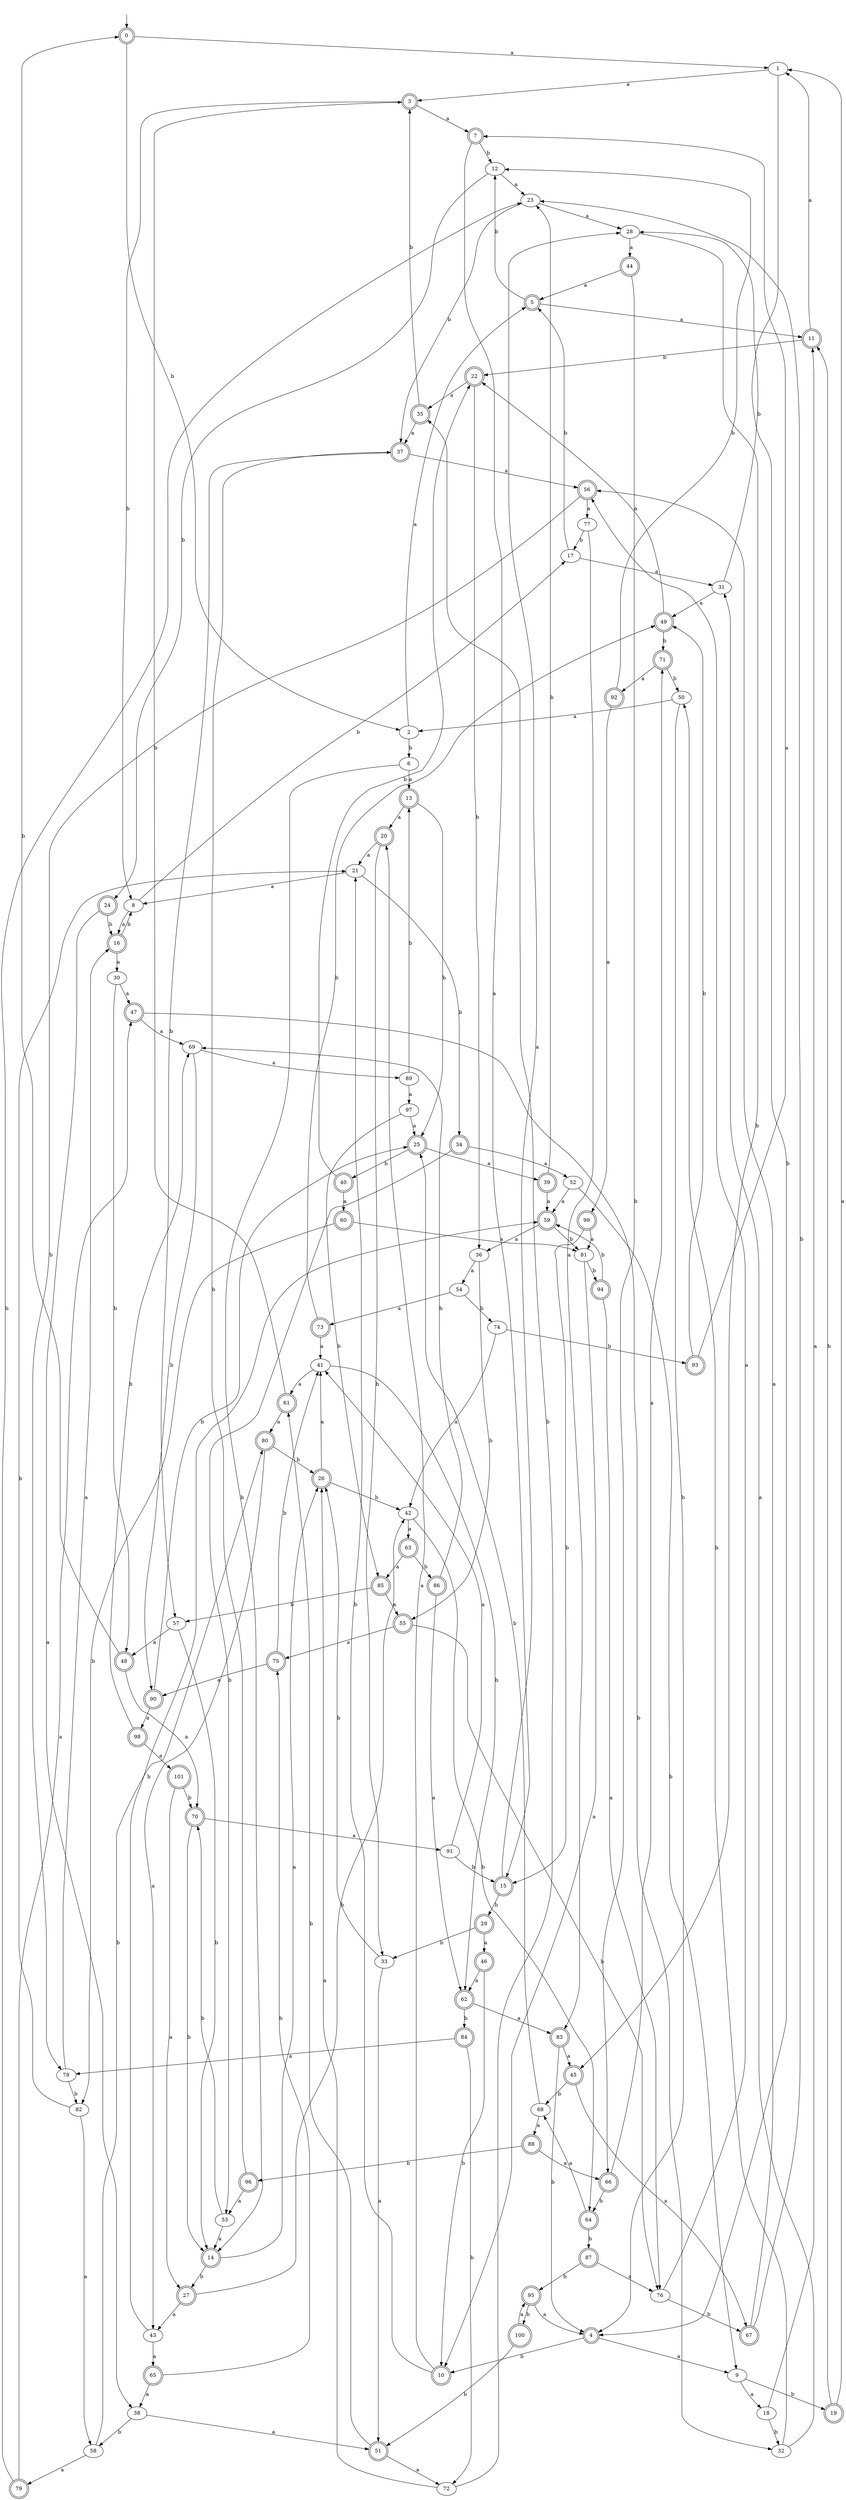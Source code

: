 digraph RandomDFA {
  __start0 [label="", shape=none];
  __start0 -> 0 [label=""];
  0 [shape=circle] [shape=doublecircle]
  0 -> 1 [label="a"]
  0 -> 2 [label="b"]
  1
  1 -> 3 [label="a"]
  1 -> 4 [label="b"]
  2
  2 -> 5 [label="a"]
  2 -> 6 [label="b"]
  3 [shape=doublecircle]
  3 -> 7 [label="a"]
  3 -> 8 [label="b"]
  4 [shape=doublecircle]
  4 -> 9 [label="a"]
  4 -> 10 [label="b"]
  5 [shape=doublecircle]
  5 -> 11 [label="a"]
  5 -> 12 [label="b"]
  6
  6 -> 13 [label="a"]
  6 -> 14 [label="b"]
  7 [shape=doublecircle]
  7 -> 15 [label="a"]
  7 -> 12 [label="b"]
  8
  8 -> 16 [label="a"]
  8 -> 17 [label="b"]
  9
  9 -> 18 [label="a"]
  9 -> 19 [label="b"]
  10 [shape=doublecircle]
  10 -> 20 [label="a"]
  10 -> 21 [label="b"]
  11 [shape=doublecircle]
  11 -> 1 [label="a"]
  11 -> 22 [label="b"]
  12
  12 -> 23 [label="a"]
  12 -> 24 [label="b"]
  13 [shape=doublecircle]
  13 -> 20 [label="a"]
  13 -> 25 [label="b"]
  14 [shape=doublecircle]
  14 -> 26 [label="a"]
  14 -> 27 [label="b"]
  15 [shape=doublecircle]
  15 -> 28 [label="a"]
  15 -> 29 [label="b"]
  16 [shape=doublecircle]
  16 -> 30 [label="a"]
  16 -> 8 [label="b"]
  17
  17 -> 31 [label="a"]
  17 -> 5 [label="b"]
  18
  18 -> 11 [label="a"]
  18 -> 32 [label="b"]
  19 [shape=doublecircle]
  19 -> 1 [label="a"]
  19 -> 11 [label="b"]
  20 [shape=doublecircle]
  20 -> 21 [label="a"]
  20 -> 33 [label="b"]
  21
  21 -> 8 [label="a"]
  21 -> 34 [label="b"]
  22 [shape=doublecircle]
  22 -> 35 [label="a"]
  22 -> 36 [label="b"]
  23
  23 -> 28 [label="a"]
  23 -> 37 [label="b"]
  24 [shape=doublecircle]
  24 -> 38 [label="a"]
  24 -> 16 [label="b"]
  25 [shape=doublecircle]
  25 -> 39 [label="a"]
  25 -> 40 [label="b"]
  26 [shape=doublecircle]
  26 -> 41 [label="a"]
  26 -> 42 [label="b"]
  27 [shape=doublecircle]
  27 -> 43 [label="a"]
  27 -> 42 [label="b"]
  28
  28 -> 44 [label="a"]
  28 -> 45 [label="b"]
  29 [shape=doublecircle]
  29 -> 46 [label="a"]
  29 -> 33 [label="b"]
  30
  30 -> 47 [label="a"]
  30 -> 48 [label="b"]
  31
  31 -> 49 [label="a"]
  31 -> 28 [label="b"]
  32
  32 -> 31 [label="a"]
  32 -> 50 [label="b"]
  33
  33 -> 51 [label="a"]
  33 -> 26 [label="b"]
  34 [shape=doublecircle]
  34 -> 52 [label="a"]
  34 -> 53 [label="b"]
  35 [shape=doublecircle]
  35 -> 37 [label="a"]
  35 -> 3 [label="b"]
  36
  36 -> 54 [label="a"]
  36 -> 55 [label="b"]
  37 [shape=doublecircle]
  37 -> 56 [label="a"]
  37 -> 57 [label="b"]
  38
  38 -> 51 [label="a"]
  38 -> 58 [label="b"]
  39 [shape=doublecircle]
  39 -> 59 [label="a"]
  39 -> 23 [label="b"]
  40 [shape=doublecircle]
  40 -> 60 [label="a"]
  40 -> 22 [label="b"]
  41
  41 -> 61 [label="a"]
  41 -> 62 [label="b"]
  42
  42 -> 63 [label="a"]
  42 -> 64 [label="b"]
  43
  43 -> 65 [label="a"]
  43 -> 59 [label="b"]
  44 [shape=doublecircle]
  44 -> 5 [label="a"]
  44 -> 66 [label="b"]
  45 [shape=doublecircle]
  45 -> 67 [label="a"]
  45 -> 68 [label="b"]
  46 [shape=doublecircle]
  46 -> 62 [label="a"]
  46 -> 10 [label="b"]
  47 [shape=doublecircle]
  47 -> 69 [label="a"]
  47 -> 32 [label="b"]
  48 [shape=doublecircle]
  48 -> 70 [label="a"]
  48 -> 0 [label="b"]
  49 [shape=doublecircle]
  49 -> 22 [label="a"]
  49 -> 71 [label="b"]
  50
  50 -> 2 [label="a"]
  50 -> 4 [label="b"]
  51 [shape=doublecircle]
  51 -> 72 [label="a"]
  51 -> 61 [label="b"]
  52
  52 -> 59 [label="a"]
  52 -> 9 [label="b"]
  53
  53 -> 14 [label="a"]
  53 -> 70 [label="b"]
  54
  54 -> 73 [label="a"]
  54 -> 74 [label="b"]
  55 [shape=doublecircle]
  55 -> 75 [label="a"]
  55 -> 76 [label="b"]
  56 [shape=doublecircle]
  56 -> 77 [label="a"]
  56 -> 78 [label="b"]
  57
  57 -> 48 [label="a"]
  57 -> 14 [label="b"]
  58
  58 -> 79 [label="a"]
  58 -> 80 [label="b"]
  59 [shape=doublecircle]
  59 -> 36 [label="a"]
  59 -> 81 [label="b"]
  60 [shape=doublecircle]
  60 -> 81 [label="a"]
  60 -> 82 [label="b"]
  61 [shape=doublecircle]
  61 -> 80 [label="a"]
  61 -> 3 [label="b"]
  62 [shape=doublecircle]
  62 -> 83 [label="a"]
  62 -> 84 [label="b"]
  63 [shape=doublecircle]
  63 -> 85 [label="a"]
  63 -> 86 [label="b"]
  64 [shape=doublecircle]
  64 -> 68 [label="a"]
  64 -> 87 [label="b"]
  65 [shape=doublecircle]
  65 -> 38 [label="a"]
  65 -> 75 [label="b"]
  66 [shape=doublecircle]
  66 -> 71 [label="a"]
  66 -> 64 [label="b"]
  67 [shape=doublecircle]
  67 -> 56 [label="a"]
  67 -> 23 [label="b"]
  68
  68 -> 88 [label="a"]
  68 -> 25 [label="b"]
  69
  69 -> 89 [label="a"]
  69 -> 90 [label="b"]
  70 [shape=doublecircle]
  70 -> 91 [label="a"]
  70 -> 14 [label="b"]
  71 [shape=doublecircle]
  71 -> 92 [label="a"]
  71 -> 50 [label="b"]
  72
  72 -> 26 [label="a"]
  72 -> 35 [label="b"]
  73 [shape=doublecircle]
  73 -> 41 [label="a"]
  73 -> 49 [label="b"]
  74
  74 -> 42 [label="a"]
  74 -> 93 [label="b"]
  75 [shape=doublecircle]
  75 -> 90 [label="a"]
  75 -> 41 [label="b"]
  76
  76 -> 56 [label="a"]
  76 -> 67 [label="b"]
  77
  77 -> 83 [label="a"]
  77 -> 17 [label="b"]
  78
  78 -> 16 [label="a"]
  78 -> 82 [label="b"]
  79 [shape=doublecircle]
  79 -> 47 [label="a"]
  79 -> 23 [label="b"]
  80 [shape=doublecircle]
  80 -> 43 [label="a"]
  80 -> 26 [label="b"]
  81
  81 -> 10 [label="a"]
  81 -> 94 [label="b"]
  82
  82 -> 58 [label="a"]
  82 -> 21 [label="b"]
  83 [shape=doublecircle]
  83 -> 45 [label="a"]
  83 -> 4 [label="b"]
  84 [shape=doublecircle]
  84 -> 78 [label="a"]
  84 -> 72 [label="b"]
  85 [shape=doublecircle]
  85 -> 55 [label="a"]
  85 -> 57 [label="b"]
  86 [shape=doublecircle]
  86 -> 62 [label="a"]
  86 -> 69 [label="b"]
  87 [shape=doublecircle]
  87 -> 76 [label="a"]
  87 -> 95 [label="b"]
  88 [shape=doublecircle]
  88 -> 66 [label="a"]
  88 -> 96 [label="b"]
  89
  89 -> 97 [label="a"]
  89 -> 13 [label="b"]
  90 [shape=doublecircle]
  90 -> 98 [label="a"]
  90 -> 25 [label="b"]
  91
  91 -> 41 [label="a"]
  91 -> 15 [label="b"]
  92 [shape=doublecircle]
  92 -> 99 [label="a"]
  92 -> 12 [label="b"]
  93 [shape=doublecircle]
  93 -> 7 [label="a"]
  93 -> 49 [label="b"]
  94 [shape=doublecircle]
  94 -> 76 [label="a"]
  94 -> 59 [label="b"]
  95 [shape=doublecircle]
  95 -> 4 [label="a"]
  95 -> 100 [label="b"]
  96 [shape=doublecircle]
  96 -> 53 [label="a"]
  96 -> 37 [label="b"]
  97
  97 -> 25 [label="a"]
  97 -> 85 [label="b"]
  98 [shape=doublecircle]
  98 -> 101 [label="a"]
  98 -> 69 [label="b"]
  99 [shape=doublecircle]
  99 -> 81 [label="a"]
  99 -> 15 [label="b"]
  100 [shape=doublecircle]
  100 -> 95 [label="a"]
  100 -> 51 [label="b"]
  101 [shape=doublecircle]
  101 -> 27 [label="a"]
  101 -> 70 [label="b"]
}
